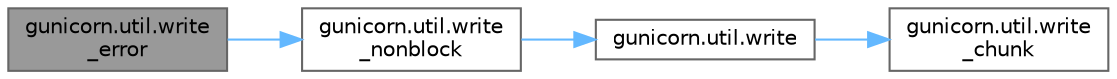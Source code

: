 digraph "gunicorn.util.write_error"
{
 // LATEX_PDF_SIZE
  bgcolor="transparent";
  edge [fontname=Helvetica,fontsize=10,labelfontname=Helvetica,labelfontsize=10];
  node [fontname=Helvetica,fontsize=10,shape=box,height=0.2,width=0.4];
  rankdir="LR";
  Node1 [id="Node000001",label="gunicorn.util.write\l_error",height=0.2,width=0.4,color="gray40", fillcolor="grey60", style="filled", fontcolor="black",tooltip=" "];
  Node1 -> Node2 [id="edge1_Node000001_Node000002",color="steelblue1",style="solid",tooltip=" "];
  Node2 [id="Node000002",label="gunicorn.util.write\l_nonblock",height=0.2,width=0.4,color="grey40", fillcolor="white", style="filled",URL="$namespacegunicorn_1_1util.html#a8302d6f937ec1aebccafd0de5c51c918",tooltip=" "];
  Node2 -> Node3 [id="edge2_Node000002_Node000003",color="steelblue1",style="solid",tooltip=" "];
  Node3 [id="Node000003",label="gunicorn.util.write",height=0.2,width=0.4,color="grey40", fillcolor="white", style="filled",URL="$namespacegunicorn_1_1util.html#a78a9fdb17c676f244ca9a3968e46203a",tooltip=" "];
  Node3 -> Node4 [id="edge3_Node000003_Node000004",color="steelblue1",style="solid",tooltip=" "];
  Node4 [id="Node000004",label="gunicorn.util.write\l_chunk",height=0.2,width=0.4,color="grey40", fillcolor="white", style="filled",URL="$namespacegunicorn_1_1util.html#a91f13a1902e5af527ece9e106098e8a3",tooltip=" "];
}
